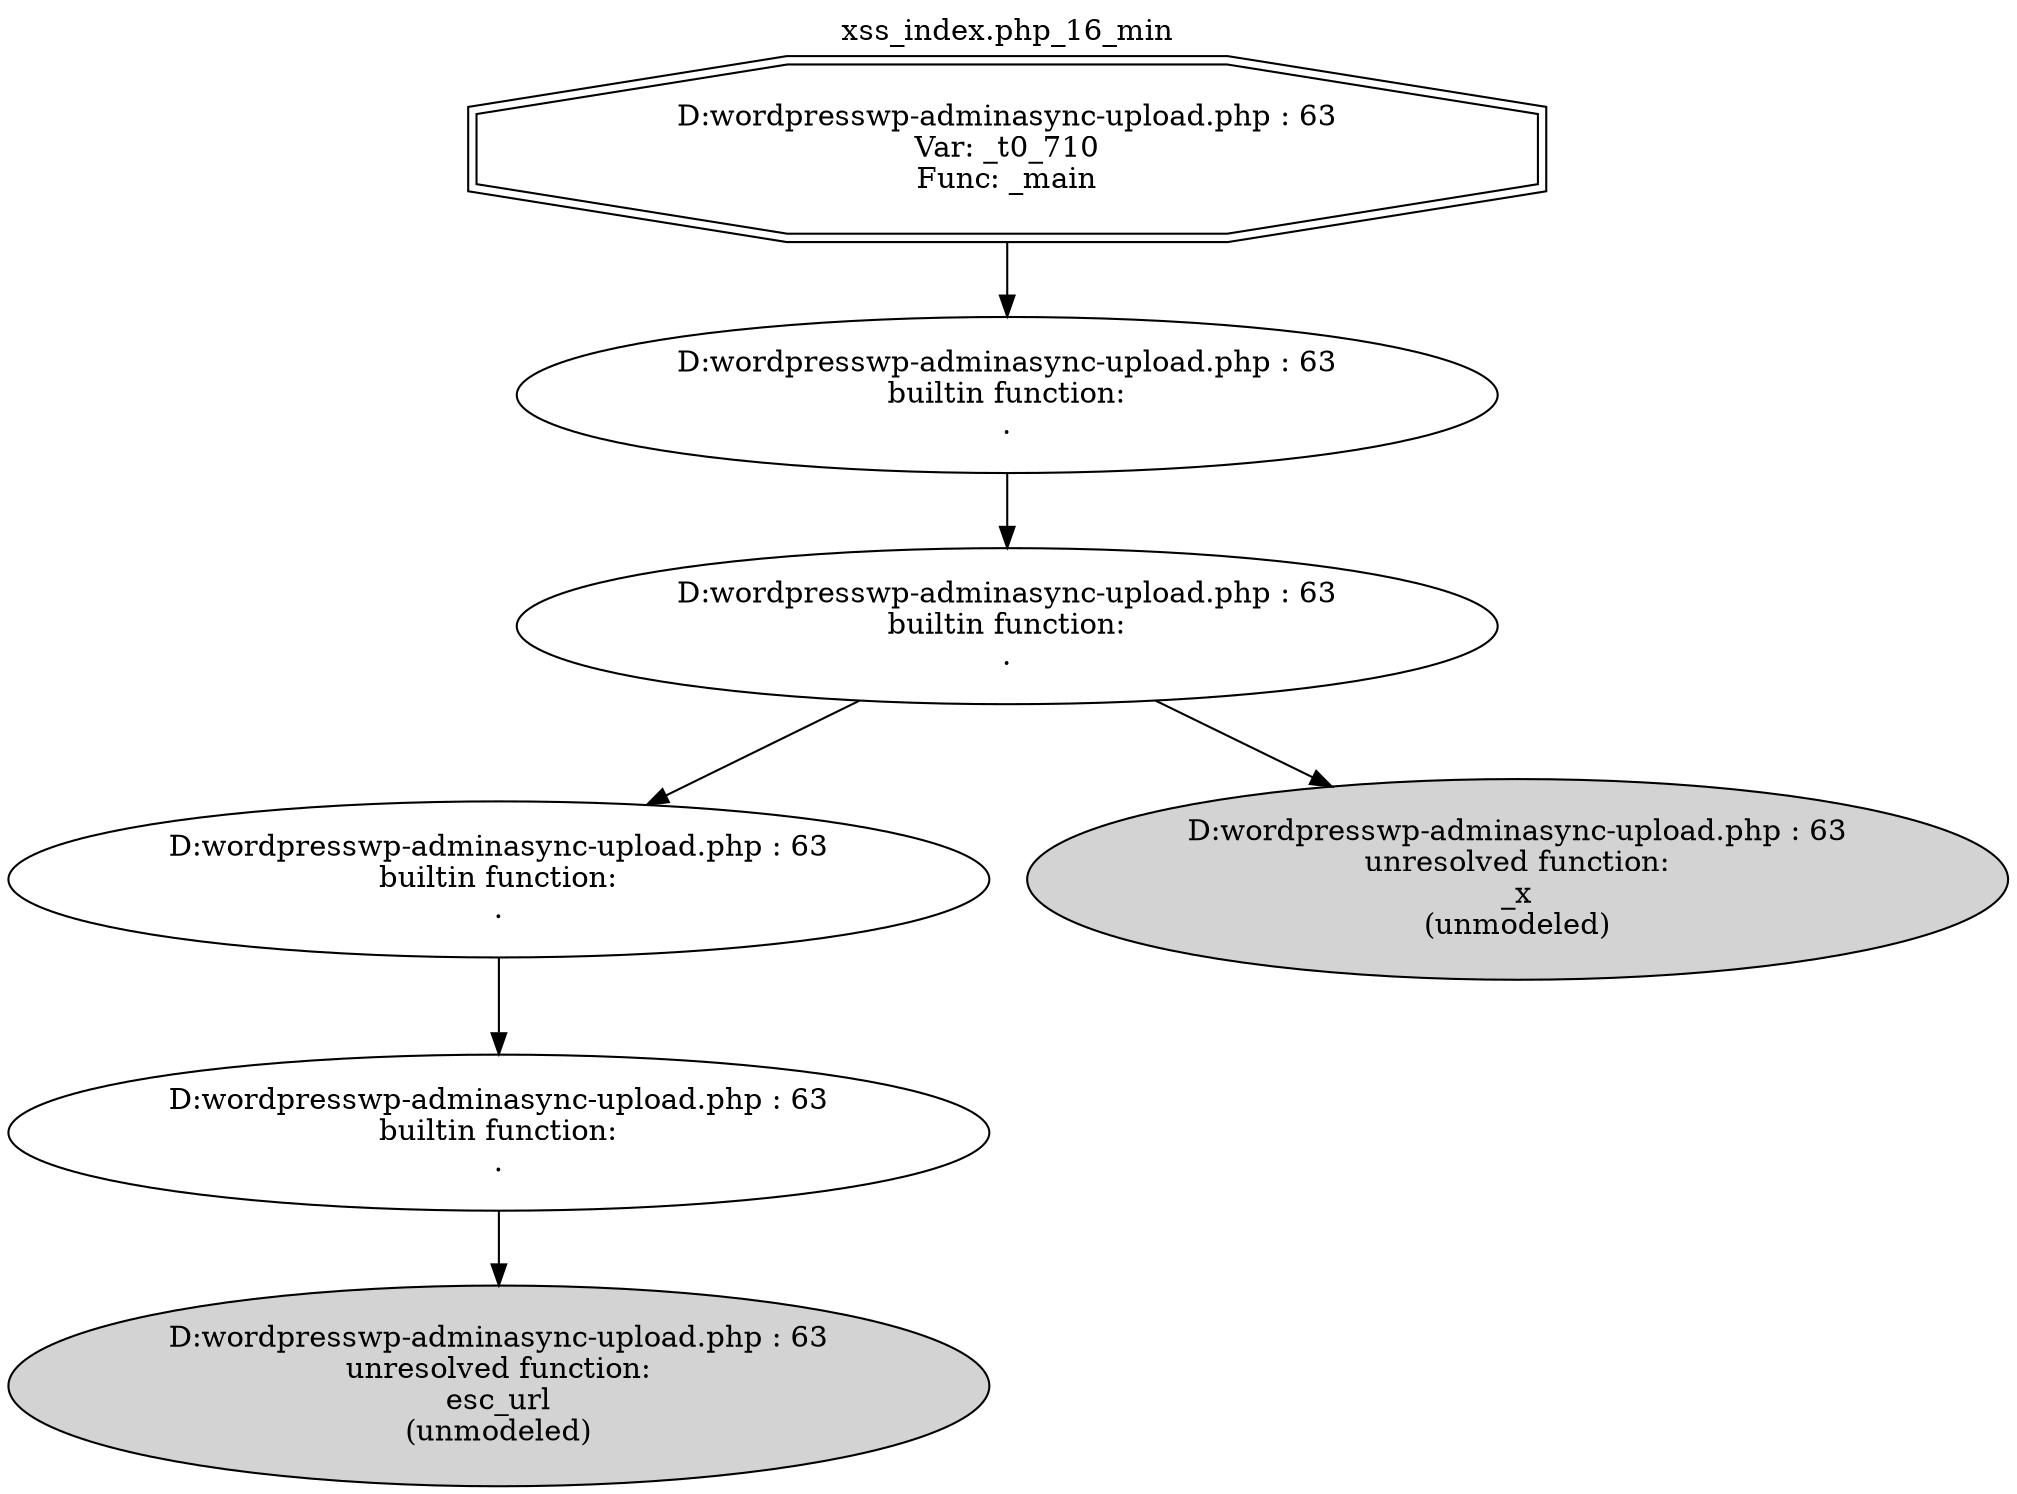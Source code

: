 digraph cfg {
  label="xss_index.php_16_min";
  labelloc=t;
  n1 [shape=doubleoctagon, label="D:\wordpress\wp-admin\async-upload.php : 63\nVar: _t0_710\nFunc: _main\n"];
  n2 [shape=ellipse, label="D:\wordpress\wp-admin\async-upload.php : 63\nbuiltin function:\n.\n"];
  n3 [shape=ellipse, label="D:\wordpress\wp-admin\async-upload.php : 63\nbuiltin function:\n.\n"];
  n4 [shape=ellipse, label="D:\wordpress\wp-admin\async-upload.php : 63\nbuiltin function:\n.\n"];
  n5 [shape=ellipse, label="D:\wordpress\wp-admin\async-upload.php : 63\nbuiltin function:\n.\n"];
  n6 [shape=ellipse, label="D:\wordpress\wp-admin\async-upload.php : 63\nunresolved function:\nesc_url\n(unmodeled)\n",style=filled];
  n7 [shape=ellipse, label="D:\wordpress\wp-admin\async-upload.php : 63\nunresolved function:\n_x\n(unmodeled)\n",style=filled];
  n1 -> n2;
  n2 -> n3;
  n3 -> n4;
  n3 -> n7;
  n4 -> n5;
  n5 -> n6;
}

